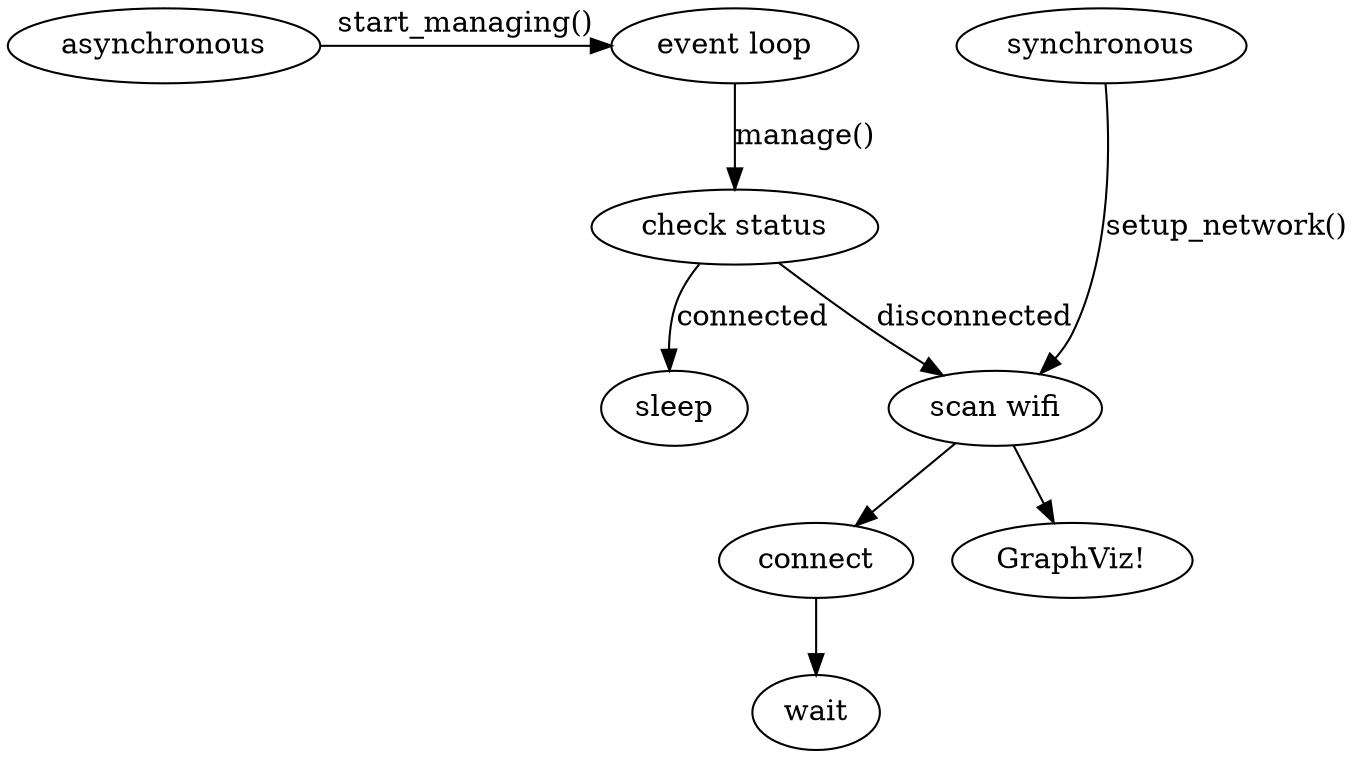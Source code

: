 digraph G {
  "asynchronous" -> "event loop" [label = "start_managing()"]
  "event loop" -> "check status" [label = "manage()"]
  "check status" -> "sleep" [label = "connected"]
  "check status" -> "scan wifi" [label = "disconnected"]
  "synchronous" -> "scan wifi" [label = "setup_network()"]
  "scan wifi" -> "connect"
  "scan wifi" -> "GraphViz!"
  "connect" -> "wait"
  {rank = same; "asynchronous"; "event loop"; "synchronous";}
}
